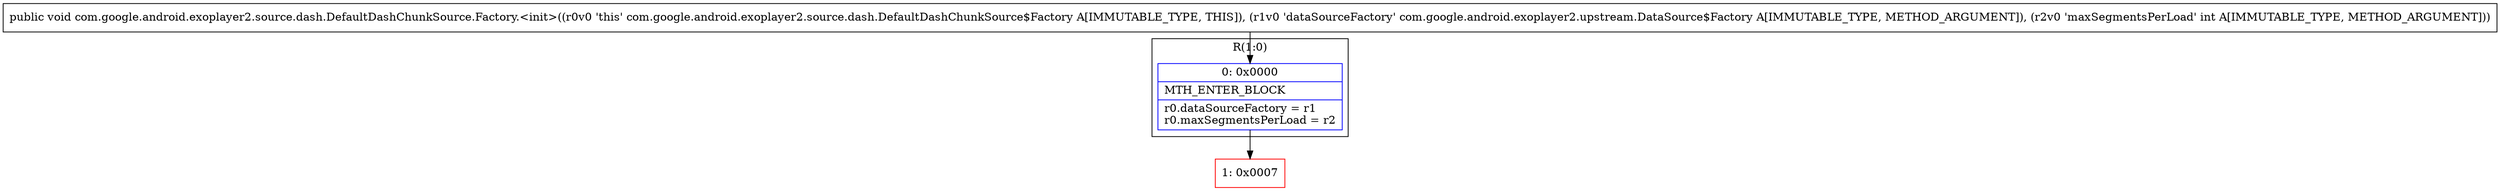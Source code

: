 digraph "CFG forcom.google.android.exoplayer2.source.dash.DefaultDashChunkSource.Factory.\<init\>(Lcom\/google\/android\/exoplayer2\/upstream\/DataSource$Factory;I)V" {
subgraph cluster_Region_2067348186 {
label = "R(1:0)";
node [shape=record,color=blue];
Node_0 [shape=record,label="{0\:\ 0x0000|MTH_ENTER_BLOCK\l|r0.dataSourceFactory = r1\lr0.maxSegmentsPerLoad = r2\l}"];
}
Node_1 [shape=record,color=red,label="{1\:\ 0x0007}"];
MethodNode[shape=record,label="{public void com.google.android.exoplayer2.source.dash.DefaultDashChunkSource.Factory.\<init\>((r0v0 'this' com.google.android.exoplayer2.source.dash.DefaultDashChunkSource$Factory A[IMMUTABLE_TYPE, THIS]), (r1v0 'dataSourceFactory' com.google.android.exoplayer2.upstream.DataSource$Factory A[IMMUTABLE_TYPE, METHOD_ARGUMENT]), (r2v0 'maxSegmentsPerLoad' int A[IMMUTABLE_TYPE, METHOD_ARGUMENT])) }"];
MethodNode -> Node_0;
Node_0 -> Node_1;
}

